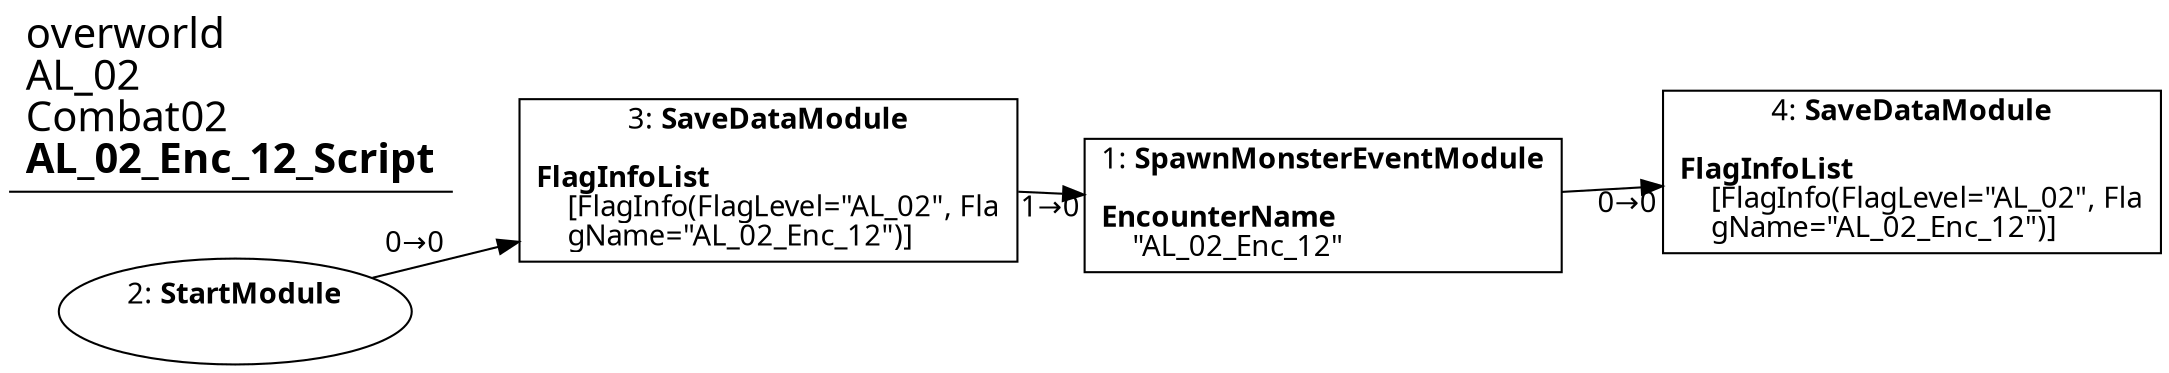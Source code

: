 digraph {
    layout = fdp;
    overlap = prism;
    sep = "+16";
    splines = spline;

    node [ shape = box ];

    graph [ fontname = "Segoe UI" ];
    node [ fontname = "Segoe UI" ];
    edge [ fontname = "Segoe UI" ];

    1 [ label = <1: <b>SpawnMonsterEventModule</b><br/><br/><b>EncounterName</b><br align="left"/>    &quot;AL_02_Enc_12&quot;<br align="left"/>> ];
    1 [ pos = "0.588,-0.41300002!" ];
    1 -> 4 [ label = "0→0" ];

    2 [ label = <2: <b>StartModule</b><br/><br/>> ];
    2 [ shape = oval ]
    2 [ pos = "0.136,-0.423!" ];
    2 -> 3 [ label = "0→0" ];

    3 [ label = <3: <b>SaveDataModule</b><br/><br/><b>FlagInfoList</b><br align="left"/>    [FlagInfo(FlagLevel=&quot;AL_02&quot;, Fla<br align="left"/>    gName=&quot;AL_02_Enc_12&quot;)]<br align="left"/>> ];
    3 [ pos = "0.34300002,-0.41900003!" ];
    3 -> 1 [ label = "1→0" ];

    4 [ label = <4: <b>SaveDataModule</b><br/><br/><b>FlagInfoList</b><br align="left"/>    [FlagInfo(FlagLevel=&quot;AL_02&quot;, Fla<br align="left"/>    gName=&quot;AL_02_Enc_12&quot;)]<br align="left"/>> ];
    4 [ pos = "0.94200003,-0.39400002!" ];

    title [ pos = "0.135,-0.393!" ];
    title [ shape = underline ];
    title [ label = <<font point-size="20">overworld<br align="left"/>AL_02<br align="left"/>Combat02<br align="left"/><b>AL_02_Enc_12_Script</b><br align="left"/></font>> ];
}
